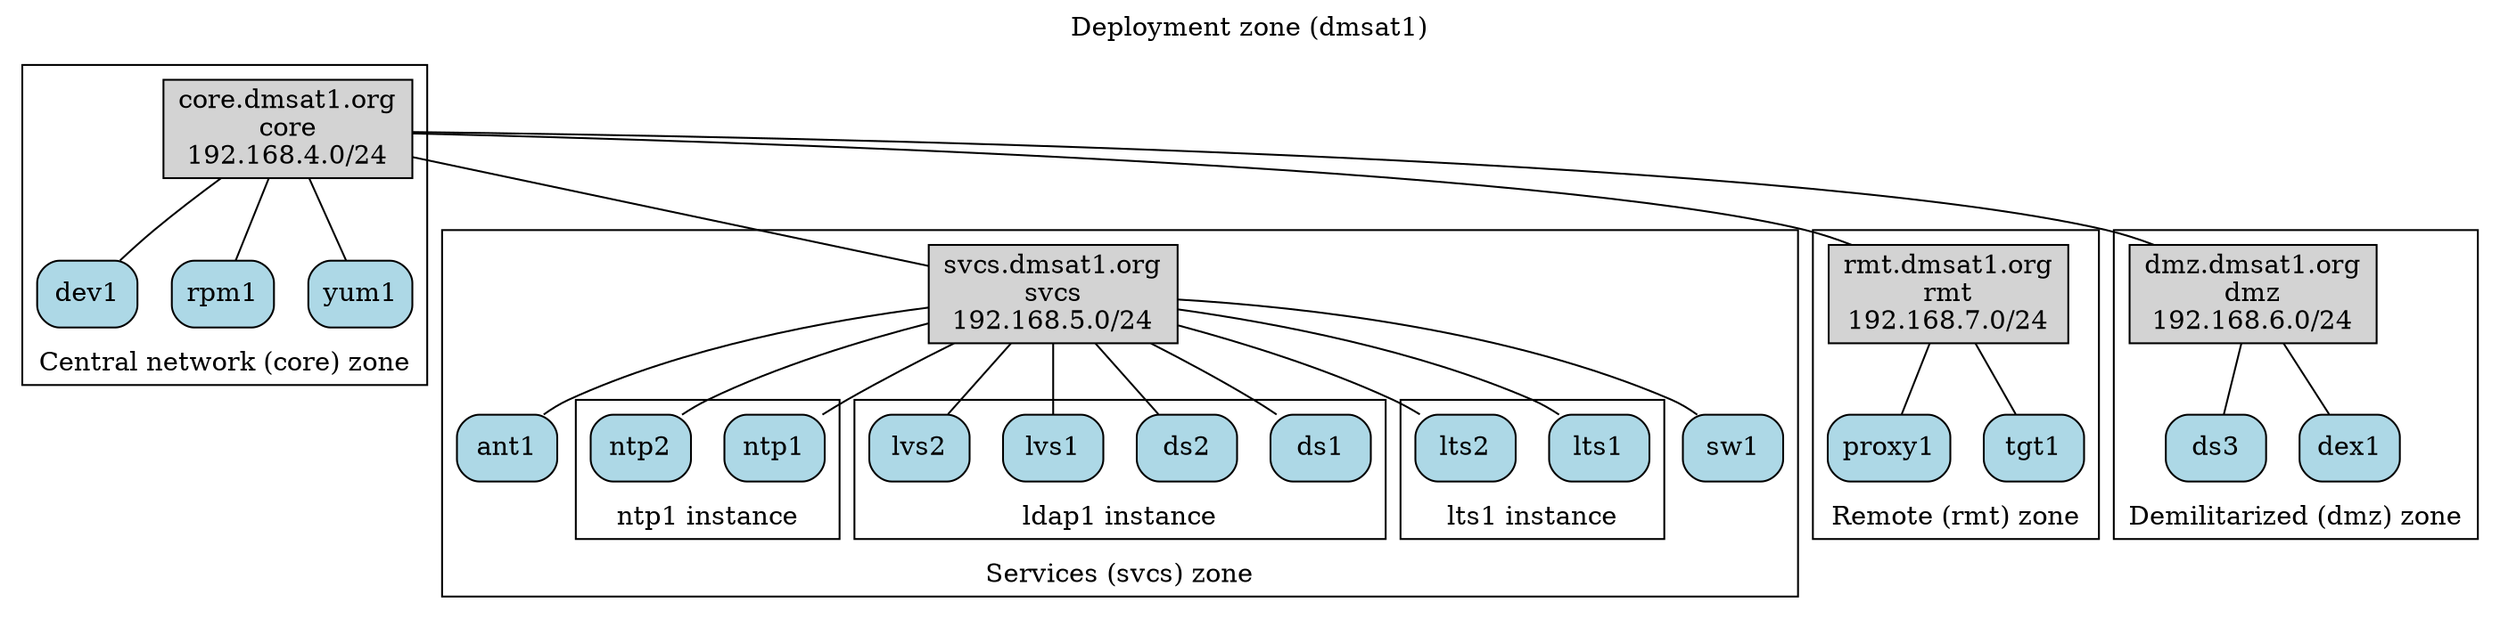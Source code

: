 graph cluster_dev_network {
  fillcolor   = "white";
  label       = "Deployment zone (dmsat1)";
  labelloc    = "top";
  //overlap     = "false";
  outputorder = "edgesfirst";
  packmode    = "node";
  style       = "filled";

  subgraph cluster_svcs {
    fillcolor = "white";
    label     = "Services (svcs) zone";
    labelloc  = "bottom";
    style     = "filled";

    // Nodes.
    svcs [
      // the svcs.dmsat1.org zone network switch.
      fillcolor = "lightgray",
      label     = "svcs.dmsat1.org\nsvcs\n192.168.5.0/24";
      shape     = "box",
      style     = "filled",
    ];

    ant1 [
      fillcolor = "lightblue",
      shape     = "box",
      style     = "filled,rounded",
    ];

    subgraph cluster_ntp1 {
      fillcolor = "white";
      label     = "ntp1 instance";
      labelloc  = "bottom";
      style     = "filled";

      ntp1 [
	fillcolor = "lightblue",
	shape     = "box",
	style     = "filled,rounded",
      ];

      ntp2 [
	fillcolor = "lightblue",
	shape     = "box",
	style     = "filled,rounded",
      ];
    }

    subgraph cluster_ldap1 {
      fillcolor = "white";
      label     = "ldap1 instance";
      labelloc  = "bottom";
      style     = "filled";

      ds1 [
	fillcolor = "lightblue",
	shape     = "box",
	style     = "filled,rounded",
      ];

      ds2 [
	fillcolor = "lightblue",
	shape     = "box",
	style     = "filled,rounded",
      ];

      lvs1 [
	fillcolor = "lightblue",
	shape     = "box",
	style     = "filled,rounded",
      ];

      lvs2 [
	fillcolor = "lightblue",
	shape     = "box",
	style     = "filled,rounded",
      ];
    }

    subgraph cluster_lts1 {
      fillcolor = "white";
      label     = "lts1 instance";
      labelloc  = "bottom";
      style     = "filled";

      lts1 [
	fillcolor = "lightblue",
	shape     = "box",
	style     = "filled,rounded",
      ];

      lts2 [
	fillcolor = "lightblue",
	shape     = "box",
	style     = "filled,rounded",
      ];
    } // cluster_lts1

    sw1 [
      fillcolor = "lightblue",
      shape     = "box",
      style     = "filled,rounded",
    ];

    // Edges.
    svcs -- ant1;
    svcs -- ntp1;
    svcs -- ntp2;
    svcs -- ds1;
    svcs -- ds2;
    svcs -- lvs1;
    svcs -- lvs2;
    svcs -- lts1;
    svcs -- lts2;
    svcs -- sw1;
  } // cluster_svcs

  subgraph cluster_rmt {
    fillcolor = "white";
    label     = "Remote (rmt) zone";
    labelloc  = "bottom";
    style     = "filled";

    // Nodes.
    rmt [
      // the rmt.dmsat1.org zone network switch.
      fillcolor = "lightgray",
      label     = "rmt.dmsat1.org\nrmt\n192.168.7.0/24";
      shape     = "box",
      style     = "filled",
    ];

    proxy1 [
      fillcolor = "lightblue",
      shape     = "box",
      style     = "filled,rounded",
    ];

    tgt1 [
      fillcolor = "lightblue",
      shape     = "box",
      style     = "filled,rounded",
    ];

    // Edges.
    rmt -- proxy1;
    rmt -- tgt1;
  } // cluster_rmt

  subgraph cluster_dmz {
    fillcolor = "white";
    label     = "Demilitarized (dmz) zone";
    labelloc  = "bottom";
    style     = "filled";

    // Nodes.
    dmz [
      // the dmz.dmsat1.org zone network switch.
      fillcolor = "lightgray",
      label     = "dmz.dmsat1.org\ndmz\n192.168.6.0/24";
      shape     = "box",
      style     = "filled",
    ];

    ds3 [
      fillcolor = "lightblue",
      shape     = "box",
      style     = "filled,rounded",
    ];

    dex1 [
      fillcolor = "lightblue",
      shape     = "box",
      style     = "filled,rounded",
    ];

    // Edges.
    dmz -- ds3;
    dmz -- dex1;
  } // cluster_dmz

  subgraph cluster_core {
    fillcolor = "white";
    label     = "Central network (core) zone";
    labelloc  = "bottom";
    style     = "filled";

    // Nodes.
    core [
      // the core.dmsat1.org zone network switch.
      fillcolor = "lightgray",
      label     = "core.dmsat1.org\ncore\n192.168.4.0/24";
      shape     = "box",
      style     = "filled",
    ];

    dev1 [
      fillcolor = "lightblue",
      shape     = "box",
      style     = "filled,rounded",
    ];

    rpm1 [
      fillcolor = "lightblue",
      shape     = "box",
      style     = "filled,rounded",
    ];

    yum1 [
      fillcolor = "lightblue",
      shape     = "box",
      style     = "filled,rounded",
    ];

    // Edges.
    core -- dev1;
    core -- rpm1;
    core -- yum1;
  } // cluster_core

  // Edges.
  core -- svcs;
  core -- rmt;
  core -- dmz;
} // dev_network
